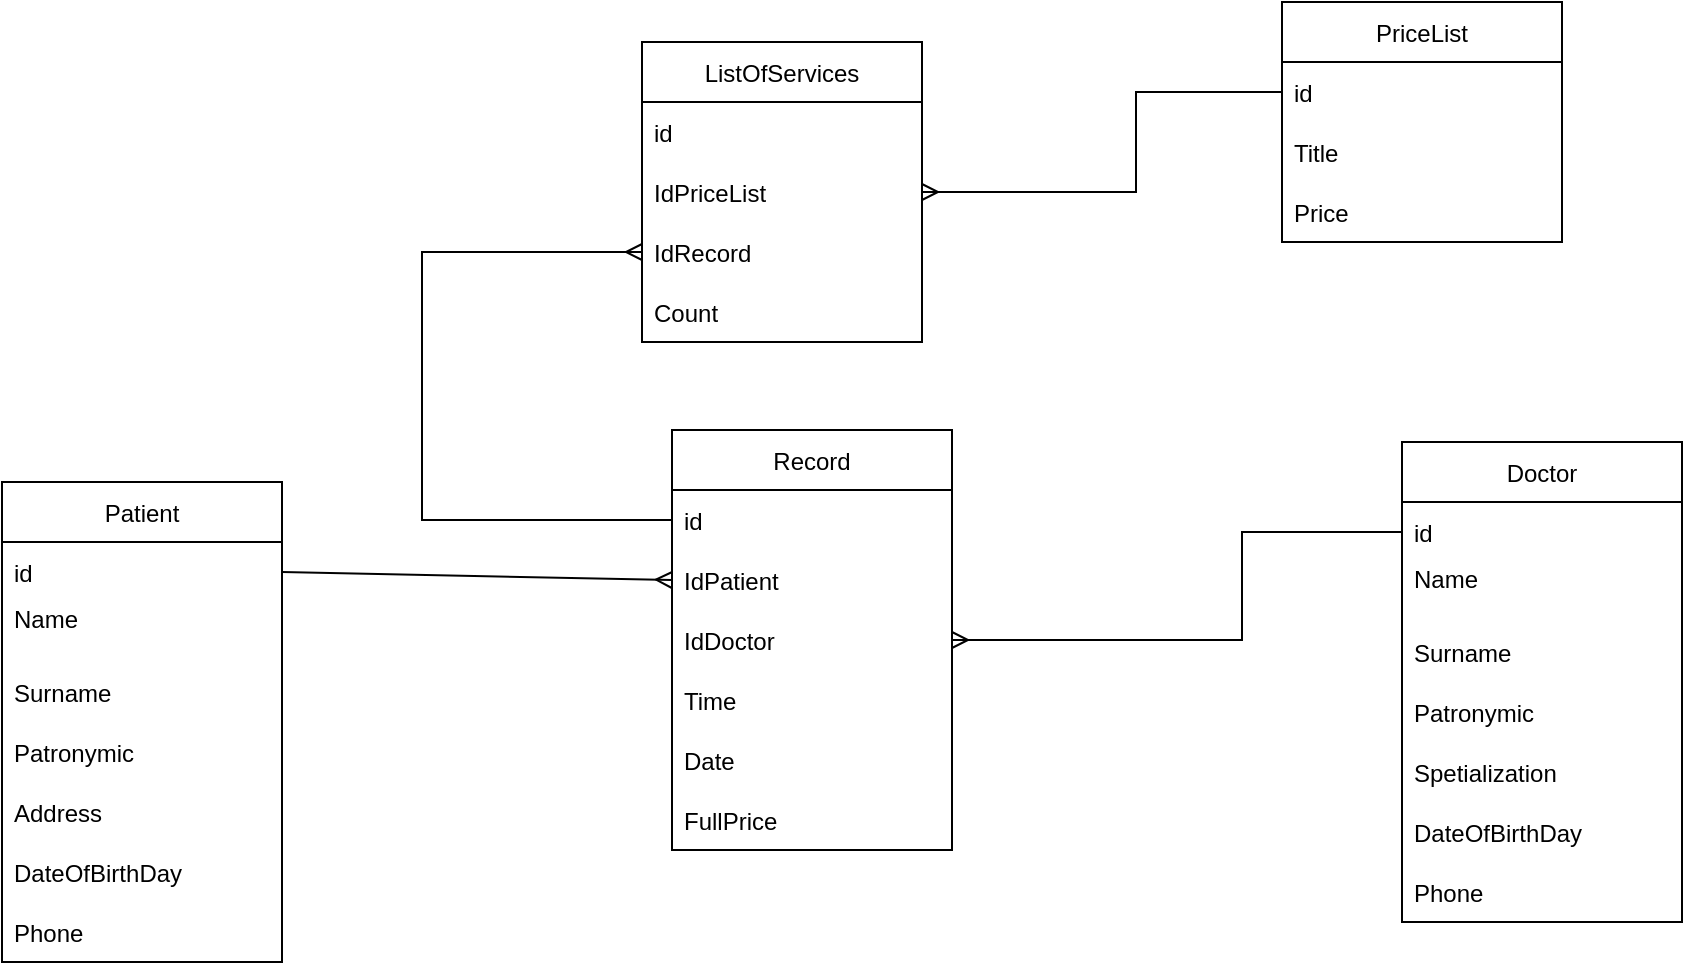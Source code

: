 <mxfile version="16.5.1" type="device"><diagram id="Tiojk1_JPE-P9T7ofNDI" name="Страница 1"><mxGraphModel dx="977" dy="865" grid="0" gridSize="10" guides="1" tooltips="1" connect="1" arrows="1" fold="1" page="1" pageScale="1" pageWidth="1169" pageHeight="827" math="0" shadow="0"><root><mxCell id="0"/><mxCell id="1" parent="0"/><mxCell id="6y7EgXHvLlzWW3r5vUGx-5" value="Doctor" style="swimlane;fontStyle=0;childLayout=stackLayout;horizontal=1;startSize=30;horizontalStack=0;resizeParent=1;resizeParentMax=0;resizeLast=0;collapsible=1;marginBottom=0;" parent="1" vertex="1"><mxGeometry x="880" y="350" width="140" height="240" as="geometry"/></mxCell><mxCell id="6y7EgXHvLlzWW3r5vUGx-13" value="id" style="text;strokeColor=none;fillColor=none;align=left;verticalAlign=middle;spacingLeft=4;spacingRight=4;overflow=hidden;points=[[0,0.5],[1,0.5]];portConstraint=eastwest;rotatable=0;" parent="6y7EgXHvLlzWW3r5vUGx-5" vertex="1"><mxGeometry y="30" width="140" height="30" as="geometry"/></mxCell><mxCell id="6y7EgXHvLlzWW3r5vUGx-6" value="Name &#10;" style="text;strokeColor=none;fillColor=none;align=left;verticalAlign=middle;spacingLeft=4;spacingRight=4;overflow=hidden;points=[[0,0.5],[1,0.5]];portConstraint=eastwest;rotatable=0;" parent="6y7EgXHvLlzWW3r5vUGx-5" vertex="1"><mxGeometry y="60" width="140" height="30" as="geometry"/></mxCell><mxCell id="6y7EgXHvLlzWW3r5vUGx-7" value="Surname" style="text;strokeColor=none;fillColor=none;align=left;verticalAlign=middle;spacingLeft=4;spacingRight=4;overflow=hidden;points=[[0,0.5],[1,0.5]];portConstraint=eastwest;rotatable=0;" parent="6y7EgXHvLlzWW3r5vUGx-5" vertex="1"><mxGeometry y="90" width="140" height="30" as="geometry"/></mxCell><mxCell id="6y7EgXHvLlzWW3r5vUGx-8" value="Patronymic" style="text;strokeColor=none;fillColor=none;align=left;verticalAlign=middle;spacingLeft=4;spacingRight=4;overflow=hidden;points=[[0,0.5],[1,0.5]];portConstraint=eastwest;rotatable=0;" parent="6y7EgXHvLlzWW3r5vUGx-5" vertex="1"><mxGeometry y="120" width="140" height="30" as="geometry"/></mxCell><mxCell id="7XOrTsDSsmH4ns6nSUIl-17" value="Spetialization" style="text;strokeColor=none;fillColor=none;align=left;verticalAlign=middle;spacingLeft=4;spacingRight=4;overflow=hidden;points=[[0,0.5],[1,0.5]];portConstraint=eastwest;rotatable=0;" parent="6y7EgXHvLlzWW3r5vUGx-5" vertex="1"><mxGeometry y="150" width="140" height="30" as="geometry"/></mxCell><mxCell id="xqMdJRj1bCm8xlsXt3_F-1" value="DateOfBirthDay" style="text;strokeColor=none;fillColor=none;align=left;verticalAlign=middle;spacingLeft=4;spacingRight=4;overflow=hidden;points=[[0,0.5],[1,0.5]];portConstraint=eastwest;rotatable=0;" vertex="1" parent="6y7EgXHvLlzWW3r5vUGx-5"><mxGeometry y="180" width="140" height="30" as="geometry"/></mxCell><mxCell id="xqMdJRj1bCm8xlsXt3_F-2" value="Phone" style="text;strokeColor=none;fillColor=none;align=left;verticalAlign=middle;spacingLeft=4;spacingRight=4;overflow=hidden;points=[[0,0.5],[1,0.5]];portConstraint=eastwest;rotatable=0;" vertex="1" parent="6y7EgXHvLlzWW3r5vUGx-5"><mxGeometry y="210" width="140" height="30" as="geometry"/></mxCell><mxCell id="6y7EgXHvLlzWW3r5vUGx-9" value="Record" style="swimlane;fontStyle=0;childLayout=stackLayout;horizontal=1;startSize=30;horizontalStack=0;resizeParent=1;resizeParentMax=0;resizeLast=0;collapsible=1;marginBottom=0;" parent="1" vertex="1"><mxGeometry x="515" y="344" width="140" height="210" as="geometry"/></mxCell><mxCell id="6y7EgXHvLlzWW3r5vUGx-10" value="id" style="text;strokeColor=none;fillColor=none;align=left;verticalAlign=middle;spacingLeft=4;spacingRight=4;overflow=hidden;points=[[0,0.5],[1,0.5]];portConstraint=eastwest;rotatable=0;" parent="6y7EgXHvLlzWW3r5vUGx-9" vertex="1"><mxGeometry y="30" width="140" height="30" as="geometry"/></mxCell><mxCell id="6y7EgXHvLlzWW3r5vUGx-11" value="IdPatient" style="text;strokeColor=none;fillColor=none;align=left;verticalAlign=middle;spacingLeft=4;spacingRight=4;overflow=hidden;points=[[0,0.5],[1,0.5]];portConstraint=eastwest;rotatable=0;" parent="6y7EgXHvLlzWW3r5vUGx-9" vertex="1"><mxGeometry y="60" width="140" height="30" as="geometry"/></mxCell><mxCell id="6y7EgXHvLlzWW3r5vUGx-12" value="IdDoctor" style="text;strokeColor=none;fillColor=none;align=left;verticalAlign=middle;spacingLeft=4;spacingRight=4;overflow=hidden;points=[[0,0.5],[1,0.5]];portConstraint=eastwest;rotatable=0;" parent="6y7EgXHvLlzWW3r5vUGx-9" vertex="1"><mxGeometry y="90" width="140" height="30" as="geometry"/></mxCell><mxCell id="7XOrTsDSsmH4ns6nSUIl-9" value="Time" style="text;strokeColor=none;fillColor=none;align=left;verticalAlign=middle;spacingLeft=4;spacingRight=4;overflow=hidden;points=[[0,0.5],[1,0.5]];portConstraint=eastwest;rotatable=0;" parent="6y7EgXHvLlzWW3r5vUGx-9" vertex="1"><mxGeometry y="120" width="140" height="30" as="geometry"/></mxCell><mxCell id="7XOrTsDSsmH4ns6nSUIl-10" value="Date" style="text;strokeColor=none;fillColor=none;align=left;verticalAlign=middle;spacingLeft=4;spacingRight=4;overflow=hidden;points=[[0,0.5],[1,0.5]];portConstraint=eastwest;rotatable=0;" parent="6y7EgXHvLlzWW3r5vUGx-9" vertex="1"><mxGeometry y="150" width="140" height="30" as="geometry"/></mxCell><mxCell id="l1UhZ6WU5q4OYpucVXEP-1" value="FullPrice" style="text;strokeColor=none;fillColor=none;align=left;verticalAlign=middle;spacingLeft=4;spacingRight=4;overflow=hidden;points=[[0,0.5],[1,0.5]];portConstraint=eastwest;rotatable=0;" parent="6y7EgXHvLlzWW3r5vUGx-9" vertex="1"><mxGeometry y="180" width="140" height="30" as="geometry"/></mxCell><mxCell id="7XOrTsDSsmH4ns6nSUIl-11" value="" style="endArrow=ERmany;html=1;rounded=0;exitX=1;exitY=0.5;exitDx=0;exitDy=0;entryX=0;entryY=0.5;entryDx=0;entryDy=0;endFill=0;" parent="1" source="xqMdJRj1bCm8xlsXt3_F-4" target="6y7EgXHvLlzWW3r5vUGx-11" edge="1"><mxGeometry width="50" height="50" relative="1" as="geometry"><mxPoint x="540" y="580" as="sourcePoint"/><mxPoint x="590" y="530" as="targetPoint"/></mxGeometry></mxCell><mxCell id="7XOrTsDSsmH4ns6nSUIl-12" value="" style="endArrow=ERmany;html=1;rounded=0;exitX=0;exitY=0.5;exitDx=0;exitDy=0;entryX=1;entryY=0.5;entryDx=0;entryDy=0;endFill=0;" parent="1" source="6y7EgXHvLlzWW3r5vUGx-13" target="6y7EgXHvLlzWW3r5vUGx-12" edge="1"><mxGeometry width="50" height="50" relative="1" as="geometry"><mxPoint x="280" y="405" as="sourcePoint"/><mxPoint x="525" y="429" as="targetPoint"/><Array as="points"><mxPoint x="800" y="395"/><mxPoint x="800" y="449"/></Array></mxGeometry></mxCell><mxCell id="7XOrTsDSsmH4ns6nSUIl-19" value="PriceList" style="swimlane;fontStyle=0;childLayout=stackLayout;horizontal=1;startSize=30;horizontalStack=0;resizeParent=1;resizeParentMax=0;resizeLast=0;collapsible=1;marginBottom=0;" parent="1" vertex="1"><mxGeometry x="820" y="130" width="140" height="120" as="geometry"/></mxCell><mxCell id="7XOrTsDSsmH4ns6nSUIl-20" value="id" style="text;strokeColor=none;fillColor=none;align=left;verticalAlign=middle;spacingLeft=4;spacingRight=4;overflow=hidden;points=[[0,0.5],[1,0.5]];portConstraint=eastwest;rotatable=0;" parent="7XOrTsDSsmH4ns6nSUIl-19" vertex="1"><mxGeometry y="30" width="140" height="30" as="geometry"/></mxCell><mxCell id="7XOrTsDSsmH4ns6nSUIl-21" value="Title" style="text;strokeColor=none;fillColor=none;align=left;verticalAlign=middle;spacingLeft=4;spacingRight=4;overflow=hidden;points=[[0,0.5],[1,0.5]];portConstraint=eastwest;rotatable=0;" parent="7XOrTsDSsmH4ns6nSUIl-19" vertex="1"><mxGeometry y="60" width="140" height="30" as="geometry"/></mxCell><mxCell id="XwSSoZv_TbGtZsvUHwI--3" value="Price" style="text;strokeColor=none;fillColor=none;align=left;verticalAlign=middle;spacingLeft=4;spacingRight=4;overflow=hidden;points=[[0,0.5],[1,0.5]];portConstraint=eastwest;rotatable=0;" parent="7XOrTsDSsmH4ns6nSUIl-19" vertex="1"><mxGeometry y="90" width="140" height="30" as="geometry"/></mxCell><mxCell id="7XOrTsDSsmH4ns6nSUIl-23" value="ListOfServices" style="swimlane;fontStyle=0;childLayout=stackLayout;horizontal=1;startSize=30;horizontalStack=0;resizeParent=1;resizeParentMax=0;resizeLast=0;collapsible=1;marginBottom=0;" parent="1" vertex="1"><mxGeometry x="500" y="150" width="140" height="150" as="geometry"/></mxCell><mxCell id="7XOrTsDSsmH4ns6nSUIl-24" value="id" style="text;strokeColor=none;fillColor=none;align=left;verticalAlign=middle;spacingLeft=4;spacingRight=4;overflow=hidden;points=[[0,0.5],[1,0.5]];portConstraint=eastwest;rotatable=0;" parent="7XOrTsDSsmH4ns6nSUIl-23" vertex="1"><mxGeometry y="30" width="140" height="30" as="geometry"/></mxCell><mxCell id="7XOrTsDSsmH4ns6nSUIl-25" value="IdPriceList" style="text;strokeColor=none;fillColor=none;align=left;verticalAlign=middle;spacingLeft=4;spacingRight=4;overflow=hidden;points=[[0,0.5],[1,0.5]];portConstraint=eastwest;rotatable=0;" parent="7XOrTsDSsmH4ns6nSUIl-23" vertex="1"><mxGeometry y="60" width="140" height="30" as="geometry"/></mxCell><mxCell id="7XOrTsDSsmH4ns6nSUIl-32" value="IdRecord" style="text;strokeColor=none;fillColor=none;align=left;verticalAlign=middle;spacingLeft=4;spacingRight=4;overflow=hidden;points=[[0,0.5],[1,0.5]];portConstraint=eastwest;rotatable=0;" parent="7XOrTsDSsmH4ns6nSUIl-23" vertex="1"><mxGeometry y="90" width="140" height="30" as="geometry"/></mxCell><mxCell id="l1UhZ6WU5q4OYpucVXEP-2" value="Count" style="text;strokeColor=none;fillColor=none;align=left;verticalAlign=middle;spacingLeft=4;spacingRight=4;overflow=hidden;points=[[0,0.5],[1,0.5]];portConstraint=eastwest;rotatable=0;" parent="7XOrTsDSsmH4ns6nSUIl-23" vertex="1"><mxGeometry y="120" width="140" height="30" as="geometry"/></mxCell><mxCell id="7XOrTsDSsmH4ns6nSUIl-27" value="" style="endArrow=ERmany;html=1;rounded=0;exitX=0;exitY=0.5;exitDx=0;exitDy=0;entryX=1;entryY=0.5;entryDx=0;entryDy=0;endFill=0;" parent="1" source="7XOrTsDSsmH4ns6nSUIl-20" target="7XOrTsDSsmH4ns6nSUIl-25" edge="1"><mxGeometry width="50" height="50" relative="1" as="geometry"><mxPoint x="890" y="405" as="sourcePoint"/><mxPoint x="665" y="459" as="targetPoint"/><Array as="points"><mxPoint x="747" y="175"/><mxPoint x="747" y="225"/></Array></mxGeometry></mxCell><mxCell id="7XOrTsDSsmH4ns6nSUIl-33" value="" style="endArrow=ERmany;html=1;rounded=0;exitX=0;exitY=0.5;exitDx=0;exitDy=0;entryX=0;entryY=0.5;entryDx=0;entryDy=0;endFill=0;" parent="1" source="6y7EgXHvLlzWW3r5vUGx-10" target="7XOrTsDSsmH4ns6nSUIl-32" edge="1"><mxGeometry width="50" height="50" relative="1" as="geometry"><mxPoint x="280" y="405" as="sourcePoint"/><mxPoint x="525" y="429" as="targetPoint"/><Array as="points"><mxPoint x="390" y="389"/><mxPoint x="390" y="255"/></Array></mxGeometry></mxCell><mxCell id="xqMdJRj1bCm8xlsXt3_F-3" value="Patient" style="swimlane;fontStyle=0;childLayout=stackLayout;horizontal=1;startSize=30;horizontalStack=0;resizeParent=1;resizeParentMax=0;resizeLast=0;collapsible=1;marginBottom=0;" vertex="1" parent="1"><mxGeometry x="180" y="370" width="140" height="240" as="geometry"/></mxCell><mxCell id="xqMdJRj1bCm8xlsXt3_F-4" value="id" style="text;strokeColor=none;fillColor=none;align=left;verticalAlign=middle;spacingLeft=4;spacingRight=4;overflow=hidden;points=[[0,0.5],[1,0.5]];portConstraint=eastwest;rotatable=0;" vertex="1" parent="xqMdJRj1bCm8xlsXt3_F-3"><mxGeometry y="30" width="140" height="30" as="geometry"/></mxCell><mxCell id="xqMdJRj1bCm8xlsXt3_F-5" value="Name &#10;" style="text;strokeColor=none;fillColor=none;align=left;verticalAlign=middle;spacingLeft=4;spacingRight=4;overflow=hidden;points=[[0,0.5],[1,0.5]];portConstraint=eastwest;rotatable=0;" vertex="1" parent="xqMdJRj1bCm8xlsXt3_F-3"><mxGeometry y="60" width="140" height="30" as="geometry"/></mxCell><mxCell id="xqMdJRj1bCm8xlsXt3_F-6" value="Surname" style="text;strokeColor=none;fillColor=none;align=left;verticalAlign=middle;spacingLeft=4;spacingRight=4;overflow=hidden;points=[[0,0.5],[1,0.5]];portConstraint=eastwest;rotatable=0;" vertex="1" parent="xqMdJRj1bCm8xlsXt3_F-3"><mxGeometry y="90" width="140" height="30" as="geometry"/></mxCell><mxCell id="xqMdJRj1bCm8xlsXt3_F-7" value="Patronymic" style="text;strokeColor=none;fillColor=none;align=left;verticalAlign=middle;spacingLeft=4;spacingRight=4;overflow=hidden;points=[[0,0.5],[1,0.5]];portConstraint=eastwest;rotatable=0;" vertex="1" parent="xqMdJRj1bCm8xlsXt3_F-3"><mxGeometry y="120" width="140" height="30" as="geometry"/></mxCell><mxCell id="xqMdJRj1bCm8xlsXt3_F-8" value="Address" style="text;strokeColor=none;fillColor=none;align=left;verticalAlign=middle;spacingLeft=4;spacingRight=4;overflow=hidden;points=[[0,0.5],[1,0.5]];portConstraint=eastwest;rotatable=0;" vertex="1" parent="xqMdJRj1bCm8xlsXt3_F-3"><mxGeometry y="150" width="140" height="30" as="geometry"/></mxCell><mxCell id="xqMdJRj1bCm8xlsXt3_F-9" value="DateOfBirthDay" style="text;strokeColor=none;fillColor=none;align=left;verticalAlign=middle;spacingLeft=4;spacingRight=4;overflow=hidden;points=[[0,0.5],[1,0.5]];portConstraint=eastwest;rotatable=0;" vertex="1" parent="xqMdJRj1bCm8xlsXt3_F-3"><mxGeometry y="180" width="140" height="30" as="geometry"/></mxCell><mxCell id="xqMdJRj1bCm8xlsXt3_F-10" value="Phone" style="text;strokeColor=none;fillColor=none;align=left;verticalAlign=middle;spacingLeft=4;spacingRight=4;overflow=hidden;points=[[0,0.5],[1,0.5]];portConstraint=eastwest;rotatable=0;" vertex="1" parent="xqMdJRj1bCm8xlsXt3_F-3"><mxGeometry y="210" width="140" height="30" as="geometry"/></mxCell></root></mxGraphModel></diagram></mxfile>